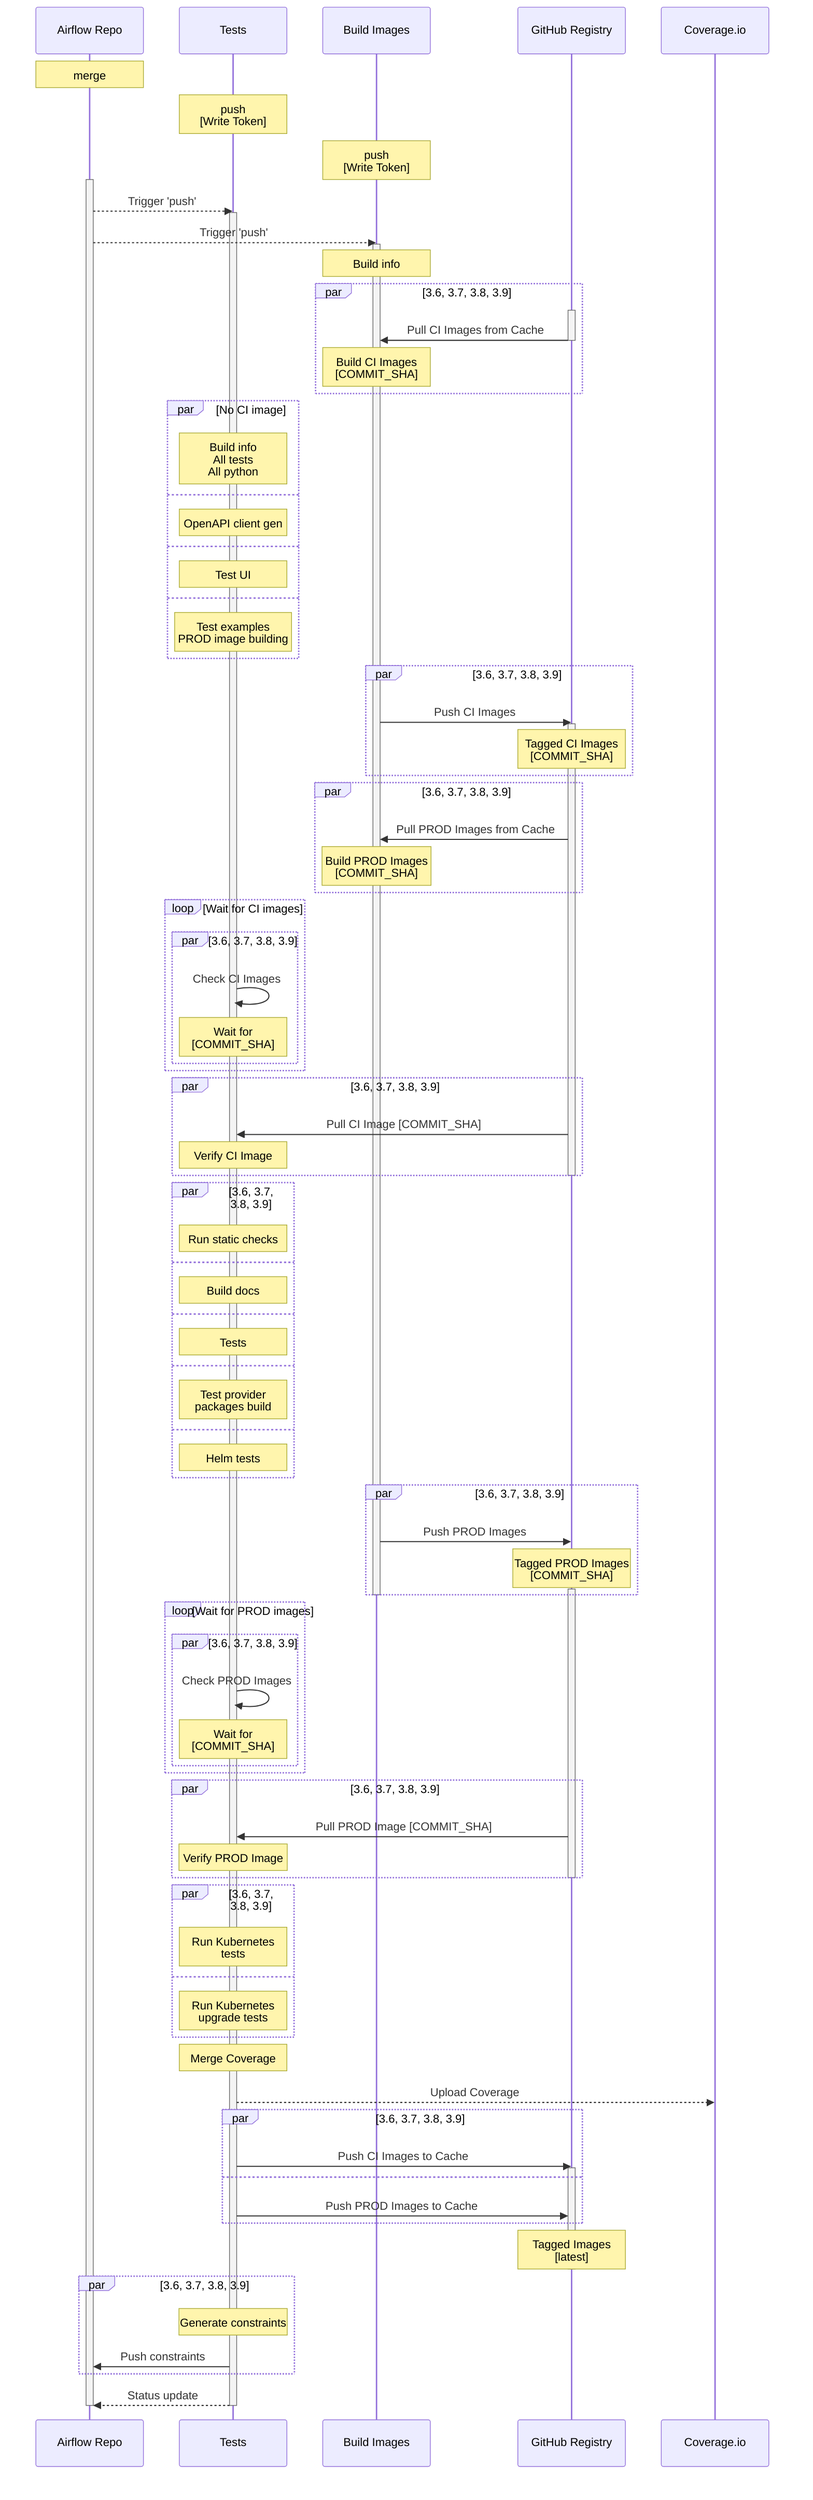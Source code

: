 %% Licensed to the Apache Software Foundation (ASF) under one
%% or more contributor license agreements.  See the NOTICE file
%% distributed with this work for additional information
%% regarding copyright ownership.  The ASF licenses this file
%% to you under the Apache License, Version 2.0 (the
%% "License"); you may not use this file except in compliance
%% with the License.  You may obtain a copy of the License at
%%
%%   http://www.apache.org/licenses/LICENSE-2.0
%%
%% Unless required by applicable law or agreed to in writing,
%% software distributed under the License is distributed on an
%% "AS IS" BASIS, WITHOUT WARRANTIES OR CONDITIONS OF ANY
%% KIND, either express or implied.  See the License for the
%% specific language governing permissions and limitations
%% under the License.

sequenceDiagram
    Note over Airflow Repo: merge
    Note over Tests: push<br>[Write Token]
    Note over Build Images: push<br>[Write Token]
    activate Airflow Repo
    Airflow Repo -->> Tests: Trigger 'push'
    activate Tests
    Airflow Repo -->> Build Images: Trigger 'push'
    activate Build Images
    Note over Build Images: Build info
    par 3.6, 3.7, 3.8, 3.9
        activate GitHub Registry
        GitHub Registry ->> Build Images: Pull CI Images from Cache
        deactivate GitHub Registry
        Note over Build Images: Build CI Images<br>[COMMIT_SHA]
    end
    par No CI image
        Note over Tests: Build info<br>All tests<br>All python
    and
        Note over Tests: OpenAPI client gen
    and
        Note over Tests: Test UI
    and
        Note over Tests: Test examples<br>PROD image building
    end
    par 3.6, 3.7, 3.8, 3.9
        Build Images ->> GitHub Registry: Push CI Images
        activate GitHub Registry
        Note over GitHub Registry: Tagged CI Images<br>[COMMIT_SHA]
    end
    par 3.6, 3.7, 3.8, 3.9
        GitHub Registry ->> Build Images: Pull PROD Images from Cache
        Note over Build Images: Build PROD Images<br>[COMMIT_SHA]
    end
    loop Wait for CI images
        par 3.6, 3.7, 3.8, 3.9
            Tests ->> Tests: Check CI Images
            Note over Tests: Wait for<br>[COMMIT_SHA]
        end
    end
    par 3.6, 3.7, 3.8, 3.9
        GitHub Registry ->> Tests: Pull CI Image [COMMIT_SHA]
        Note over Tests: Verify CI Image
    end
    deactivate GitHub Registry
    par 3.6, 3.7, 3.8, 3.9
        Note over Tests: Run static checks
    and
        Note over Tests: Build docs
    and
        Note over Tests: Tests
    and
        Note over Tests: Test provider <br>packages build
    and
        Note over Tests: Helm tests
    end
    par 3.6, 3.7, 3.8, 3.9
        Build Images ->> GitHub Registry: Push PROD Images
        Note over GitHub Registry: Tagged PROD Images<br>[COMMIT_SHA]
        activate GitHub Registry
    end
    deactivate Build Images
    loop Wait for PROD images
        par 3.6, 3.7, 3.8, 3.9
            Tests ->> Tests: Check PROD Images
            Note over Tests: Wait for<br>[COMMIT_SHA]
        end
    end
    par 3.6, 3.7, 3.8, 3.9
        GitHub Registry ->> Tests: Pull PROD Image [COMMIT_SHA]
        Note over Tests: Verify PROD Image
    end
    deactivate GitHub Registry
    par 3.6, 3.7, 3.8, 3.9
        Note over Tests: Run Kubernetes <br>tests
    and
        Note over Tests: Run Kubernetes <br>upgrade tests
    end
    Note over Tests: Merge Coverage
    Tests -->> Coverage.io: Upload Coverage
    par 3.6, 3.7, 3.8, 3.9
        Tests ->> GitHub Registry: Push CI Images to Cache
        activate GitHub Registry
    and
        Tests ->> GitHub Registry: Push PROD Images to Cache
    end
    Note over GitHub Registry: Tagged Images<br>[latest]
    deactivate GitHub Registry
    par 3.6, 3.7, 3.8, 3.9
        Note over Tests: Generate constraints
        Tests ->> Airflow Repo: Push constraints
    end
    Tests -->> Airflow Repo: Status update
    deactivate Airflow Repo
    deactivate Tests